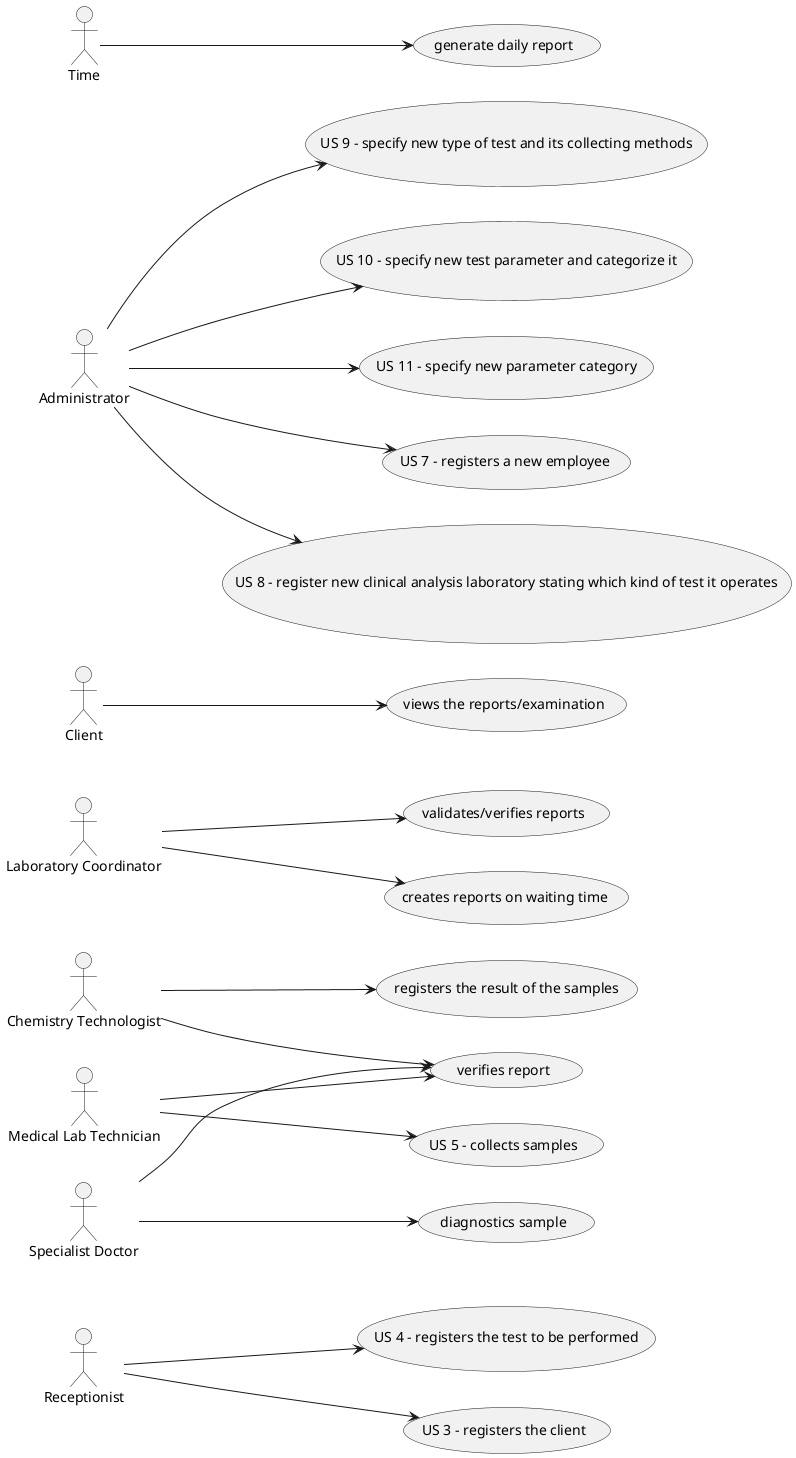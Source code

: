 @startuml
left to right direction

:Receptionist: --> (US 4 - registers the test to be performed)
:Receptionist: --> (US 3 - registers the client)

:Chemistry Technologist: --> (registers the result of the samples)
:Chemistry Technologist: --> (verifies report)

:Medical Lab Technician: --> (US 5 - collects samples)
:Medical Lab Technician: --> (verifies report)

:Specialist Doctor: --> (diagnostics sample)
:Specialist Doctor: --> (verifies report)

:Laboratory Coordinator: --> (validates/verifies reports)
:Laboratory Coordinator: --> (creates reports on waiting time)

:Client: --> (views the reports/examination)

:Administrator: --> (US 9 - specify new type of test and its collecting methods)
:Administrator: --> (US 10 - specify new test parameter and categorize it)
:Administrator: --> (US 11 - specify new parameter category)
:Administrator: --> (US 7 - registers a new employee)
:Administrator: --> (US 8 - register new clinical analysis laboratory stating which kind of test it operates)


:Time: --> (generate daily report)

@enduml
